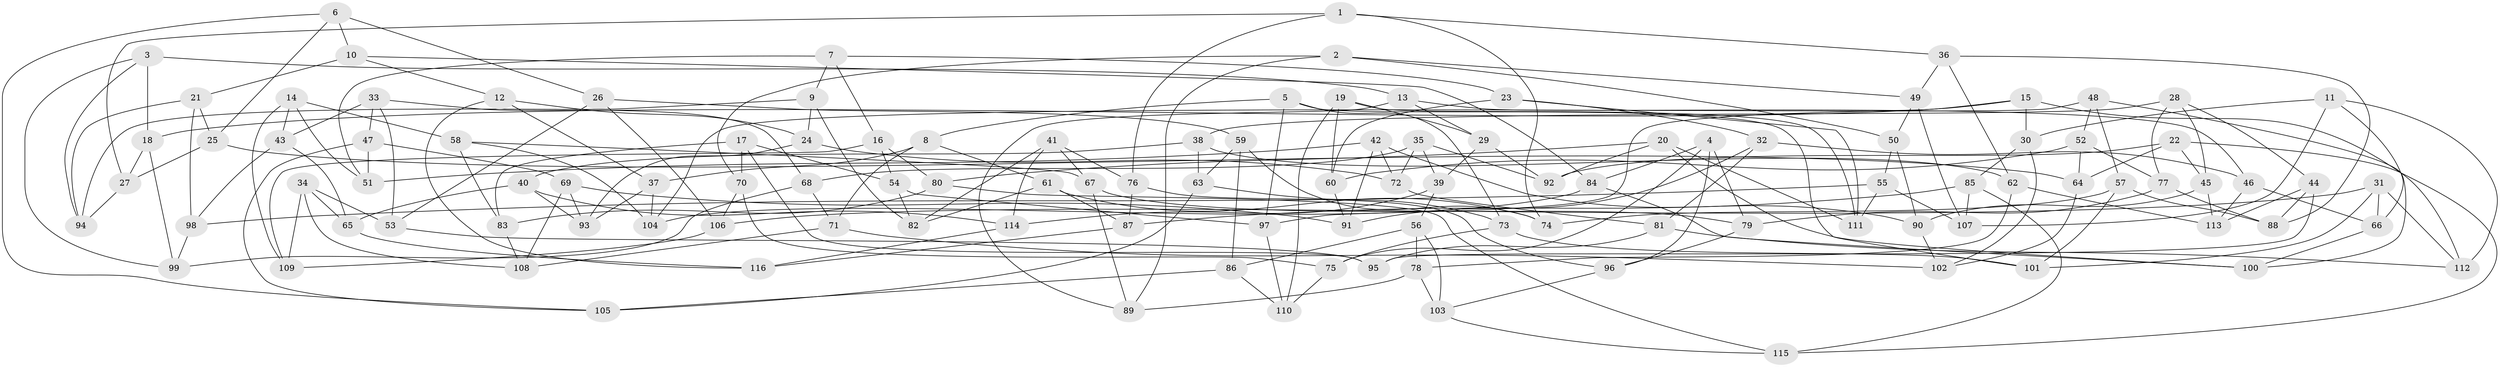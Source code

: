 // Generated by graph-tools (version 1.1) at 2025/56/03/09/25 04:56:40]
// undirected, 116 vertices, 232 edges
graph export_dot {
graph [start="1"]
  node [color=gray90,style=filled];
  1;
  2;
  3;
  4;
  5;
  6;
  7;
  8;
  9;
  10;
  11;
  12;
  13;
  14;
  15;
  16;
  17;
  18;
  19;
  20;
  21;
  22;
  23;
  24;
  25;
  26;
  27;
  28;
  29;
  30;
  31;
  32;
  33;
  34;
  35;
  36;
  37;
  38;
  39;
  40;
  41;
  42;
  43;
  44;
  45;
  46;
  47;
  48;
  49;
  50;
  51;
  52;
  53;
  54;
  55;
  56;
  57;
  58;
  59;
  60;
  61;
  62;
  63;
  64;
  65;
  66;
  67;
  68;
  69;
  70;
  71;
  72;
  73;
  74;
  75;
  76;
  77;
  78;
  79;
  80;
  81;
  82;
  83;
  84;
  85;
  86;
  87;
  88;
  89;
  90;
  91;
  92;
  93;
  94;
  95;
  96;
  97;
  98;
  99;
  100;
  101;
  102;
  103;
  104;
  105;
  106;
  107;
  108;
  109;
  110;
  111;
  112;
  113;
  114;
  115;
  116;
  1 -- 76;
  1 -- 74;
  1 -- 36;
  1 -- 27;
  2 -- 89;
  2 -- 70;
  2 -- 49;
  2 -- 50;
  3 -- 99;
  3 -- 13;
  3 -- 94;
  3 -- 18;
  4 -- 84;
  4 -- 75;
  4 -- 96;
  4 -- 79;
  5 -- 73;
  5 -- 101;
  5 -- 97;
  5 -- 8;
  6 -- 25;
  6 -- 26;
  6 -- 105;
  6 -- 10;
  7 -- 51;
  7 -- 16;
  7 -- 23;
  7 -- 9;
  8 -- 71;
  8 -- 37;
  8 -- 61;
  9 -- 24;
  9 -- 94;
  9 -- 82;
  10 -- 84;
  10 -- 21;
  10 -- 12;
  11 -- 30;
  11 -- 66;
  11 -- 107;
  11 -- 112;
  12 -- 24;
  12 -- 116;
  12 -- 37;
  13 -- 46;
  13 -- 89;
  13 -- 29;
  14 -- 58;
  14 -- 109;
  14 -- 43;
  14 -- 51;
  15 -- 97;
  15 -- 30;
  15 -- 18;
  15 -- 112;
  16 -- 80;
  16 -- 109;
  16 -- 54;
  17 -- 54;
  17 -- 70;
  17 -- 83;
  17 -- 95;
  18 -- 27;
  18 -- 99;
  19 -- 60;
  19 -- 111;
  19 -- 110;
  19 -- 29;
  20 -- 100;
  20 -- 92;
  20 -- 80;
  20 -- 111;
  21 -- 98;
  21 -- 94;
  21 -- 25;
  22 -- 115;
  22 -- 45;
  22 -- 64;
  22 -- 92;
  23 -- 111;
  23 -- 32;
  23 -- 60;
  24 -- 93;
  24 -- 72;
  25 -- 64;
  25 -- 27;
  26 -- 53;
  26 -- 59;
  26 -- 106;
  27 -- 94;
  28 -- 44;
  28 -- 45;
  28 -- 38;
  28 -- 77;
  29 -- 92;
  29 -- 39;
  30 -- 102;
  30 -- 85;
  31 -- 66;
  31 -- 106;
  31 -- 112;
  31 -- 101;
  32 -- 91;
  32 -- 46;
  32 -- 81;
  33 -- 47;
  33 -- 53;
  33 -- 68;
  33 -- 43;
  34 -- 65;
  34 -- 53;
  34 -- 108;
  34 -- 109;
  35 -- 68;
  35 -- 72;
  35 -- 39;
  35 -- 92;
  36 -- 62;
  36 -- 88;
  36 -- 49;
  37 -- 93;
  37 -- 104;
  38 -- 40;
  38 -- 63;
  38 -- 62;
  39 -- 56;
  39 -- 114;
  40 -- 65;
  40 -- 114;
  40 -- 93;
  41 -- 67;
  41 -- 114;
  41 -- 82;
  41 -- 76;
  42 -- 72;
  42 -- 91;
  42 -- 51;
  42 -- 90;
  43 -- 65;
  43 -- 98;
  44 -- 95;
  44 -- 113;
  44 -- 88;
  45 -- 113;
  45 -- 90;
  46 -- 113;
  46 -- 66;
  47 -- 69;
  47 -- 105;
  47 -- 51;
  48 -- 57;
  48 -- 104;
  48 -- 52;
  48 -- 100;
  49 -- 107;
  49 -- 50;
  50 -- 90;
  50 -- 55;
  52 -- 64;
  52 -- 60;
  52 -- 77;
  53 -- 95;
  54 -- 82;
  54 -- 97;
  55 -- 107;
  55 -- 98;
  55 -- 111;
  56 -- 78;
  56 -- 86;
  56 -- 103;
  57 -- 101;
  57 -- 88;
  57 -- 74;
  58 -- 83;
  58 -- 67;
  58 -- 104;
  59 -- 86;
  59 -- 74;
  59 -- 63;
  60 -- 91;
  61 -- 82;
  61 -- 74;
  61 -- 87;
  62 -- 113;
  62 -- 78;
  63 -- 73;
  63 -- 105;
  64 -- 102;
  65 -- 116;
  66 -- 100;
  67 -- 79;
  67 -- 89;
  68 -- 99;
  68 -- 71;
  69 -- 93;
  69 -- 108;
  69 -- 91;
  70 -- 75;
  70 -- 106;
  71 -- 102;
  71 -- 108;
  72 -- 81;
  73 -- 101;
  73 -- 75;
  75 -- 110;
  76 -- 96;
  76 -- 87;
  77 -- 88;
  77 -- 79;
  78 -- 89;
  78 -- 103;
  79 -- 96;
  80 -- 115;
  80 -- 83;
  81 -- 95;
  81 -- 112;
  83 -- 108;
  84 -- 100;
  84 -- 104;
  85 -- 107;
  85 -- 87;
  85 -- 115;
  86 -- 110;
  86 -- 105;
  87 -- 116;
  90 -- 102;
  96 -- 103;
  97 -- 110;
  98 -- 99;
  103 -- 115;
  106 -- 109;
  114 -- 116;
}
